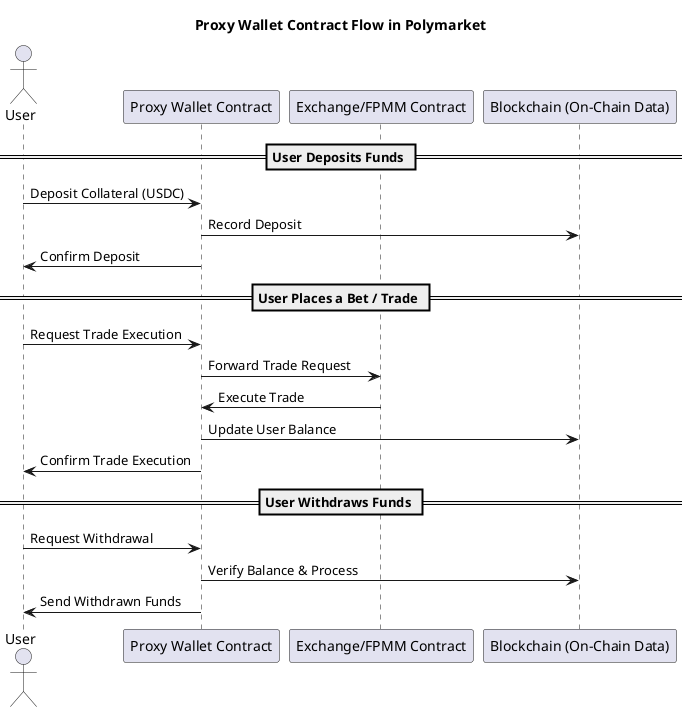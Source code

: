 @startuml
title Proxy Wallet Contract Flow in Polymarket

actor User
participant "Proxy Wallet Contract" as Wallet
participant "Exchange/FPMM Contract" as Exchange
participant "Blockchain (On-Chain Data)" as Blockchain

== User Deposits Funds ==
User -> Wallet: Deposit Collateral (USDC)
Wallet -> Blockchain: Record Deposit
Wallet -> User: Confirm Deposit

== User Places a Bet / Trade ==
User -> Wallet: Request Trade Execution
Wallet -> Exchange: Forward Trade Request
Exchange -> Wallet: Execute Trade
Wallet -> Blockchain: Update User Balance
Wallet -> User: Confirm Trade Execution

== User Withdraws Funds ==
User -> Wallet: Request Withdrawal
Wallet -> Blockchain: Verify Balance & Process
Wallet -> User: Send Withdrawn Funds

@enduml
